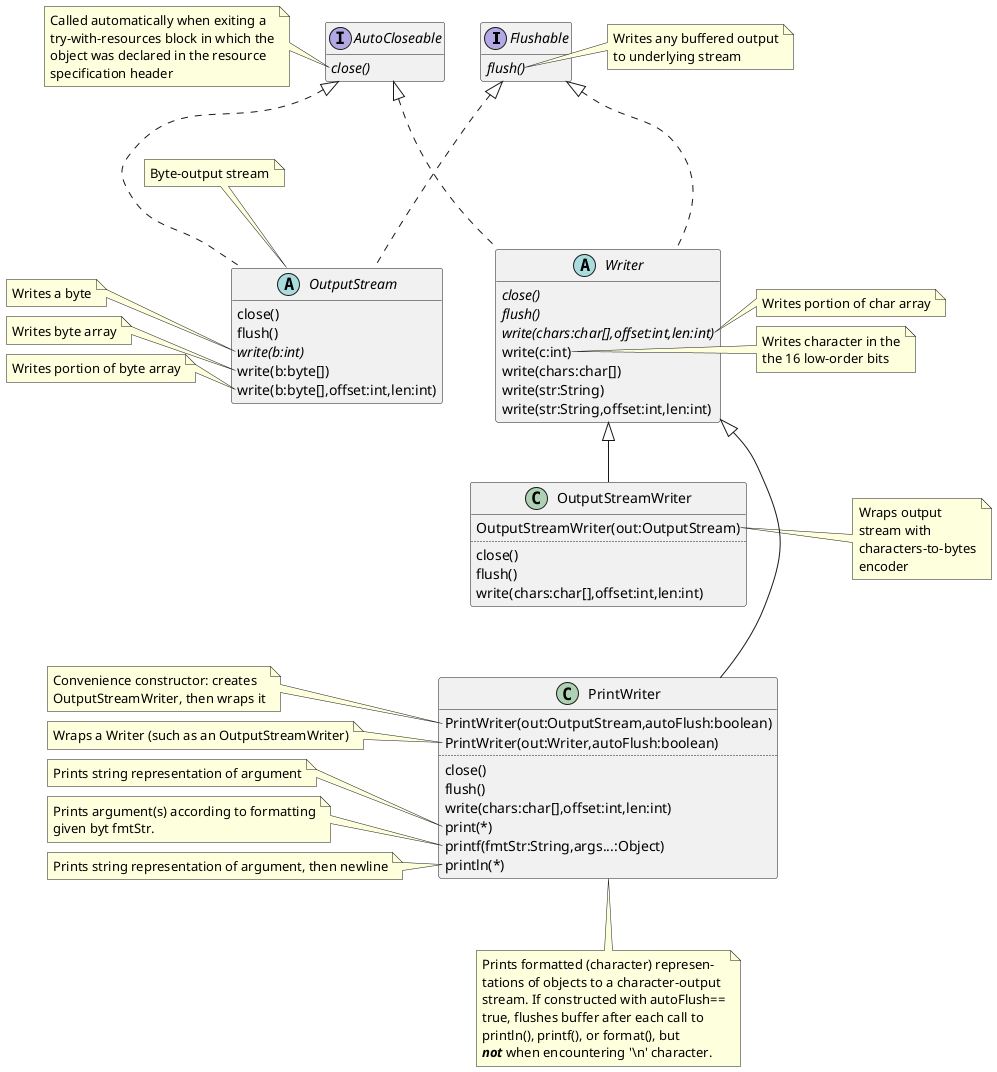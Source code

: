 @startuml
'https://plantuml.com/class-diagram

'Make public/private/etc show up as character rather than colored circle.
skinparam classAttributeIconSize 0

interface Flushable {
    {abstract} flush()
}
note right of Flushable::flush()
    Writes any buffered output
    to underlying stream
end note

interface AutoCloseable {
    {abstract} close()
}
note left of AutoCloseable::close()
    Called automatically when exiting a
    try-with-resources block in which the
    object was declared in the resource
    specification header
end note

'interface Appendable {
'    {abstract} append(c:char)
'    {abstract} append(csq:CharSequence)
'    {abstract} append(csq:CharSequence,start:int,end:int)
'}
'note right of Appendable::append(c:char)
'    Appends char to
'    this Appendable
'end note
'note right of Appendable::append(csq:CharSequence)
'    Appends CharSequence
'    to this Appendable
'end note
'note right of Appendable::append(csq:CharSequence,start:int,end:int)
'    Appends subsequence
'    to this Appendable
'end note

Abstract class OutputStream {
    close()
    flush()
    {abstract} write(b:int)
    write(b:byte[])
    write(b:byte[],offset:int,len:int)
}
note top of OutputStream
    Byte-output stream
end note
note left of OutputStream::write(b:int)
    Writes a byte
end note
note left of OutputStream::write(b:byte[])
    Writes byte array
end note
note left of OutputStream::write(b:byte[],offset:int,len:int)
    Writes portion of byte array
end note

class OutputStreamWriter {
    OutputStreamWriter(out:OutputStream)
    ..
    close()
    flush()
    write(chars:char[],offset:int,len:int)
}
note right of OutputStreamWriter::OutputStreamWriter(out:OutputStream)
    Wraps output
    stream with
    characters-to-bytes
    encoder
end note

abstract class Writer {
'    #Writer()
'    ..
    {abstract} close()
    {abstract} flush()
    {abstract} write(chars:char[],offset:int,len:int)
'    append(csq:CharSequence)
'    append(c:char)
'    append(csq:CharSequence,start:int,end:int)
    write(c:int)
    write(chars:char[])
    write(str:String)
    write(str:String,offset:int,len:int)
}
note right of Writer::write(chars:char[],offset:int,len:int)
    Writes portion of char array
end note
note right of Writer::write(c:int)
    Writes character in the
    the 16 low-order bits
end note


class PrintWriter {
    PrintWriter(out:OutputStream,autoFlush:boolean)
    PrintWriter(out:Writer,autoFlush:boolean)
    ..
    close()
    flush()
    write(chars:char[],offset:int,len:int)
    print(*)
    printf(fmtStr:String,args...:Object)
    println(*)
}
note bottom of PrintWriter
    Prints formatted (character) represen-
    tations of objects to a character-output
    stream. If constructed with autoFlush==
    true, flushes buffer after each call to
    println(), printf(), or format(), but
    <b><i>not</i></b> when encountering '\n' character.
end note
note left of PrintWriter::PrintWriter(out:OutputStream,autoFlush:boolean)
    Convenience constructor: creates
    OutputStreamWriter, then wraps it
end note
note left of PrintWriter::PrintWriter(out:Writer,autoFlush:boolean)
    Wraps a Writer (such as an OutputStreamWriter)
end note
note left of PrintWriter::print(*)
    Prints string representation of argument
end note
note left of PrintWriter::printf(fmtStr:String,args...:Object)
    Prints argument(s) according to formatting
    given byt fmtStr.
end note
note left of PrintWriter::println(*)
    Prints string representation of argument, then newline
end note

'Force Flushable, AutoCloseable to same layer
AutoCloseable -[hidden] Flushable

'Push OutputStream down a layer
Flushable --[hidden] Spacer1
Spacer1 --[hidden] OutputStream
hide Spacer1

AutoCloseable <|.. OutputStream
AutoCloseable <|.. Writer

'Push Writer down a layer
Flushable -[hidden] Spacer2
Spacer2 -[hidden] Writer
hide Spacer2

Flushable <|.. Writer

Flushable <|.. OutputStream


'Force OutputStream, Writer to same layer
OutputStream -[hidden] Writer

Writer <|-- OutputStreamWriter

'Stack OutputStreamWriter above PrintWriter
Writer --[hidden] Spacer3
Spacer3 --[hidden] PrintWriter
OutputStreamWriter --[hidden] PrintWriter
hide Spacer3

Writer <|-- PrintWriter

hide empty members
@enduml